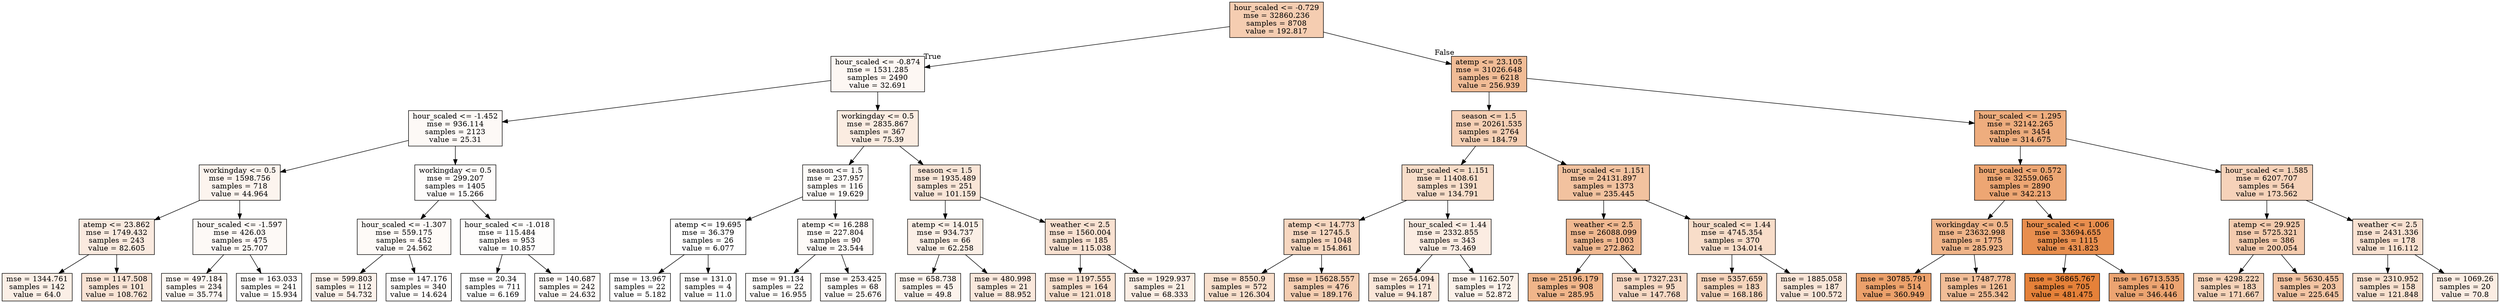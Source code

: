 digraph Tree {
node [shape=box, style="filled", color="black"] ;
0 [label="hour_scaled <= -0.729\nmse = 32860.236\nsamples = 8708\nvalue = 192.817", fillcolor="#e5813964"] ;
1 [label="hour_scaled <= -0.874\nmse = 1531.285\nsamples = 2490\nvalue = 32.691", fillcolor="#e581390f"] ;
0 -> 1 [labeldistance=2.5, labelangle=45, headlabel="True"] ;
2 [label="hour_scaled <= -1.452\nmse = 936.114\nsamples = 2123\nvalue = 25.31", fillcolor="#e581390b"] ;
1 -> 2 ;
3 [label="workingday <= 0.5\nmse = 1598.756\nsamples = 718\nvalue = 44.964", fillcolor="#e5813915"] ;
2 -> 3 ;
4 [label="atemp <= 23.862\nmse = 1749.432\nsamples = 243\nvalue = 82.605", fillcolor="#e5813929"] ;
3 -> 4 ;
5 [label="mse = 1344.761\nsamples = 142\nvalue = 64.0", fillcolor="#e581391f"] ;
4 -> 5 ;
6 [label="mse = 1147.508\nsamples = 101\nvalue = 108.762", fillcolor="#e5813937"] ;
4 -> 6 ;
7 [label="hour_scaled <= -1.597\nmse = 426.03\nsamples = 475\nvalue = 25.707", fillcolor="#e581390b"] ;
3 -> 7 ;
8 [label="mse = 497.184\nsamples = 234\nvalue = 35.774", fillcolor="#e5813910"] ;
7 -> 8 ;
9 [label="mse = 163.033\nsamples = 241\nvalue = 15.934", fillcolor="#e5813906"] ;
7 -> 9 ;
10 [label="workingday <= 0.5\nmse = 299.207\nsamples = 1405\nvalue = 15.266", fillcolor="#e5813905"] ;
2 -> 10 ;
11 [label="hour_scaled <= -1.307\nmse = 559.175\nsamples = 452\nvalue = 24.562", fillcolor="#e581390a"] ;
10 -> 11 ;
12 [label="mse = 599.803\nsamples = 112\nvalue = 54.732", fillcolor="#e581391b"] ;
11 -> 12 ;
13 [label="mse = 147.176\nsamples = 340\nvalue = 14.624", fillcolor="#e5813905"] ;
11 -> 13 ;
14 [label="hour_scaled <= -1.018\nmse = 115.484\nsamples = 953\nvalue = 10.857", fillcolor="#e5813903"] ;
10 -> 14 ;
15 [label="mse = 20.34\nsamples = 711\nvalue = 6.169", fillcolor="#e5813901"] ;
14 -> 15 ;
16 [label="mse = 140.687\nsamples = 242\nvalue = 24.632", fillcolor="#e581390a"] ;
14 -> 16 ;
17 [label="workingday <= 0.5\nmse = 2835.867\nsamples = 367\nvalue = 75.39", fillcolor="#e5813926"] ;
1 -> 17 ;
18 [label="season <= 1.5\nmse = 237.957\nsamples = 116\nvalue = 19.629", fillcolor="#e5813908"] ;
17 -> 18 ;
19 [label="atemp <= 19.695\nmse = 36.379\nsamples = 26\nvalue = 6.077", fillcolor="#e5813900"] ;
18 -> 19 ;
20 [label="mse = 13.967\nsamples = 22\nvalue = 5.182", fillcolor="#e5813900"] ;
19 -> 20 ;
21 [label="mse = 131.0\nsamples = 4\nvalue = 11.0", fillcolor="#e5813903"] ;
19 -> 21 ;
22 [label="atemp <= 16.288\nmse = 227.804\nsamples = 90\nvalue = 23.544", fillcolor="#e581390a"] ;
18 -> 22 ;
23 [label="mse = 91.134\nsamples = 22\nvalue = 16.955", fillcolor="#e5813906"] ;
22 -> 23 ;
24 [label="mse = 253.425\nsamples = 68\nvalue = 25.676", fillcolor="#e581390b"] ;
22 -> 24 ;
25 [label="season <= 1.5\nmse = 1935.489\nsamples = 251\nvalue = 101.159", fillcolor="#e5813933"] ;
17 -> 25 ;
26 [label="atemp <= 14.015\nmse = 934.737\nsamples = 66\nvalue = 62.258", fillcolor="#e581391f"] ;
25 -> 26 ;
27 [label="mse = 658.738\nsamples = 45\nvalue = 49.8", fillcolor="#e5813918"] ;
26 -> 27 ;
28 [label="mse = 480.998\nsamples = 21\nvalue = 88.952", fillcolor="#e581392d"] ;
26 -> 28 ;
29 [label="weather <= 2.5\nmse = 1560.004\nsamples = 185\nvalue = 115.038", fillcolor="#e581393b"] ;
25 -> 29 ;
30 [label="mse = 1197.555\nsamples = 164\nvalue = 121.018", fillcolor="#e581393e"] ;
29 -> 30 ;
31 [label="mse = 1929.937\nsamples = 21\nvalue = 68.333", fillcolor="#e5813922"] ;
29 -> 31 ;
32 [label="atemp <= 23.105\nmse = 31026.648\nsamples = 6218\nvalue = 256.939", fillcolor="#e5813987"] ;
0 -> 32 [labeldistance=2.5, labelangle=-45, headlabel="False"] ;
33 [label="season <= 1.5\nmse = 20261.535\nsamples = 2764\nvalue = 184.79", fillcolor="#e5813960"] ;
32 -> 33 ;
34 [label="hour_scaled <= 1.151\nmse = 11408.61\nsamples = 1391\nvalue = 134.791", fillcolor="#e5813945"] ;
33 -> 34 ;
35 [label="atemp <= 14.773\nmse = 12745.5\nsamples = 1048\nvalue = 154.861", fillcolor="#e5813950"] ;
34 -> 35 ;
36 [label="mse = 8550.9\nsamples = 572\nvalue = 126.304", fillcolor="#e5813941"] ;
35 -> 36 ;
37 [label="mse = 15628.557\nsamples = 476\nvalue = 189.176", fillcolor="#e5813963"] ;
35 -> 37 ;
38 [label="hour_scaled <= 1.44\nmse = 2332.855\nsamples = 343\nvalue = 73.469", fillcolor="#e5813925"] ;
34 -> 38 ;
39 [label="mse = 2654.094\nsamples = 171\nvalue = 94.187", fillcolor="#e5813930"] ;
38 -> 39 ;
40 [label="mse = 1162.507\nsamples = 172\nvalue = 52.872", fillcolor="#e581391a"] ;
38 -> 40 ;
41 [label="hour_scaled <= 1.151\nmse = 24131.897\nsamples = 1373\nvalue = 235.445", fillcolor="#e581397b"] ;
33 -> 41 ;
42 [label="weather <= 2.5\nmse = 26088.099\nsamples = 1003\nvalue = 272.862", fillcolor="#e581398f"] ;
41 -> 42 ;
43 [label="mse = 25196.179\nsamples = 908\nvalue = 285.95", fillcolor="#e5813996"] ;
42 -> 43 ;
44 [label="mse = 17327.231\nsamples = 95\nvalue = 147.768", fillcolor="#e581394c"] ;
42 -> 44 ;
45 [label="hour_scaled <= 1.44\nmse = 4745.354\nsamples = 370\nvalue = 134.014", fillcolor="#e5813945"] ;
41 -> 45 ;
46 [label="mse = 5357.659\nsamples = 183\nvalue = 168.186", fillcolor="#e5813957"] ;
45 -> 46 ;
47 [label="mse = 1885.058\nsamples = 187\nvalue = 100.572", fillcolor="#e5813933"] ;
45 -> 47 ;
48 [label="hour_scaled <= 1.295\nmse = 32142.265\nsamples = 3454\nvalue = 314.675", fillcolor="#e58139a6"] ;
32 -> 48 ;
49 [label="hour_scaled <= 0.572\nmse = 32559.065\nsamples = 2890\nvalue = 342.213", fillcolor="#e58139b4"] ;
48 -> 49 ;
50 [label="workingday <= 0.5\nmse = 23632.998\nsamples = 1775\nvalue = 285.923", fillcolor="#e5813996"] ;
49 -> 50 ;
51 [label="mse = 30785.791\nsamples = 514\nvalue = 360.949", fillcolor="#e58139be"] ;
50 -> 51 ;
52 [label="mse = 17487.778\nsamples = 1261\nvalue = 255.342", fillcolor="#e5813986"] ;
50 -> 52 ;
53 [label="hour_scaled <= 1.006\nmse = 33694.655\nsamples = 1115\nvalue = 431.823", fillcolor="#e58139e4"] ;
49 -> 53 ;
54 [label="mse = 36865.767\nsamples = 705\nvalue = 481.475", fillcolor="#e58139ff"] ;
53 -> 54 ;
55 [label="mse = 16713.535\nsamples = 410\nvalue = 346.446", fillcolor="#e58139b7"] ;
53 -> 55 ;
56 [label="hour_scaled <= 1.585\nmse = 6207.707\nsamples = 564\nvalue = 173.562", fillcolor="#e581395a"] ;
48 -> 56 ;
57 [label="atemp <= 29.925\nmse = 5725.321\nsamples = 386\nvalue = 200.054", fillcolor="#e5813968"] ;
56 -> 57 ;
58 [label="mse = 4298.222\nsamples = 183\nvalue = 171.667", fillcolor="#e5813959"] ;
57 -> 58 ;
59 [label="mse = 5630.455\nsamples = 203\nvalue = 225.645", fillcolor="#e5813976"] ;
57 -> 59 ;
60 [label="weather <= 2.5\nmse = 2431.336\nsamples = 178\nvalue = 116.112", fillcolor="#e581393b"] ;
56 -> 60 ;
61 [label="mse = 2310.952\nsamples = 158\nvalue = 121.848", fillcolor="#e581393e"] ;
60 -> 61 ;
62 [label="mse = 1069.26\nsamples = 20\nvalue = 70.8", fillcolor="#e5813923"] ;
60 -> 62 ;
}